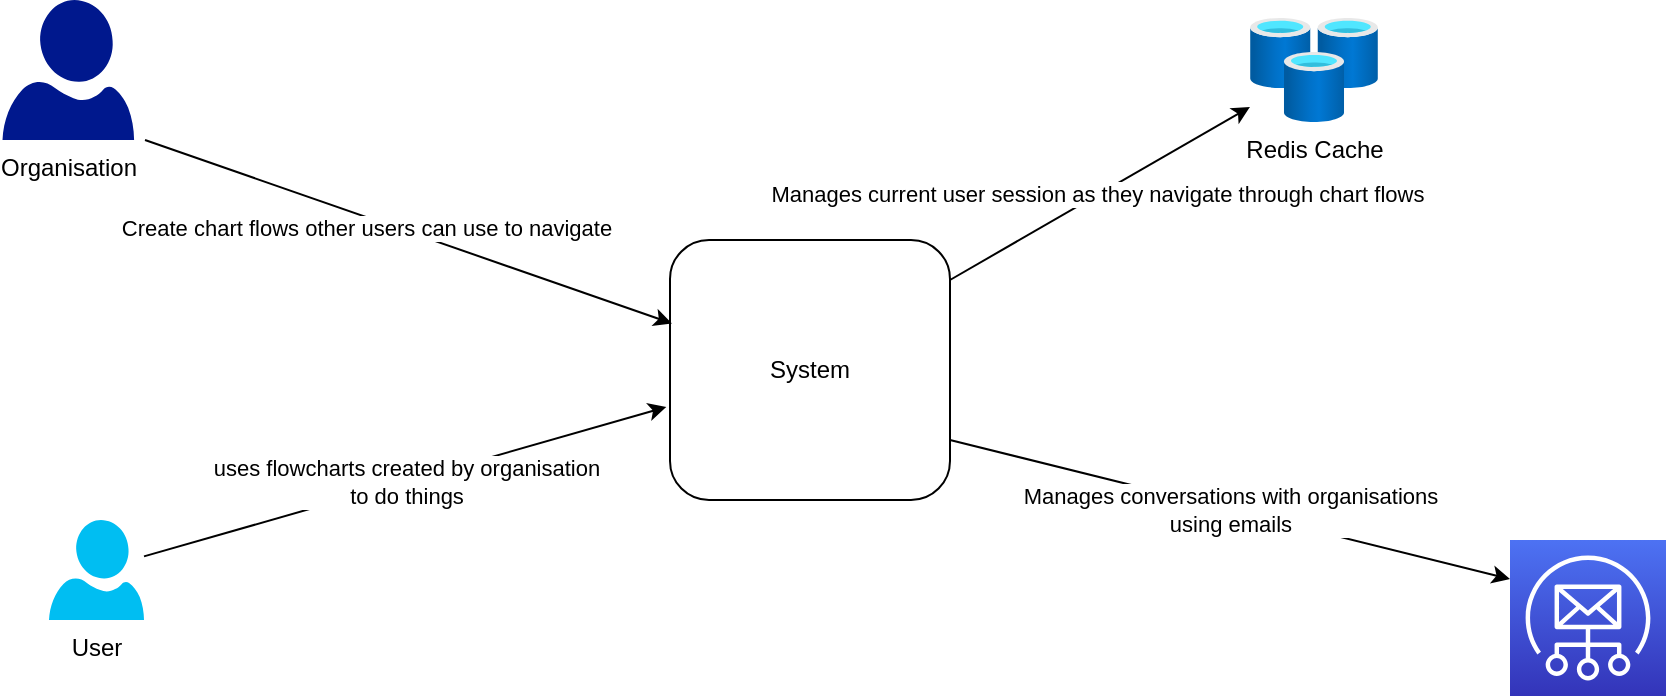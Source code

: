<mxfile>
    <diagram id="wTqUM5rQEH5jCN1iYnMA" name="Page-1">
        <mxGraphModel dx="846" dy="522" grid="1" gridSize="10" guides="1" tooltips="1" connect="1" arrows="1" fold="1" page="1" pageScale="1" pageWidth="827" pageHeight="1169" math="0" shadow="0">
            <root>
                <mxCell id="0"/>
                <mxCell id="1" parent="0"/>
                <mxCell id="2" value="System&lt;br&gt;" style="rounded=1;whiteSpace=wrap;html=1;" vertex="1" parent="1">
                    <mxGeometry x="340" y="160" width="140" height="130" as="geometry"/>
                </mxCell>
                <mxCell id="4" value="" style="endArrow=classic;html=1;entryX=0.007;entryY=0.321;entryDx=0;entryDy=0;entryPerimeter=0;" edge="1" parent="1" target="2">
                    <mxGeometry width="50" height="50" relative="1" as="geometry">
                        <mxPoint x="77.5" y="110" as="sourcePoint"/>
                        <mxPoint x="127.5" y="60" as="targetPoint"/>
                    </mxGeometry>
                </mxCell>
                <mxCell id="5" value="Create chart flows other users can use to navigate" style="edgeLabel;html=1;align=center;verticalAlign=middle;resizable=0;points=[];" vertex="1" connectable="0" parent="4">
                    <mxGeometry x="-0.149" y="-5" relative="1" as="geometry">
                        <mxPoint as="offset"/>
                    </mxGeometry>
                </mxCell>
                <mxCell id="14" value="Organisation&lt;br&gt;" style="sketch=0;aspect=fixed;pointerEvents=1;shadow=0;dashed=0;html=1;strokeColor=none;labelPosition=center;verticalLabelPosition=bottom;verticalAlign=top;align=center;fillColor=#00188D;shape=mxgraph.azure.user" vertex="1" parent="1">
                    <mxGeometry x="6.25" y="40" width="65.8" height="70" as="geometry"/>
                </mxCell>
                <mxCell id="15" value="User&lt;br&gt;" style="verticalLabelPosition=bottom;html=1;verticalAlign=top;align=center;strokeColor=none;fillColor=#00BEF2;shape=mxgraph.azure.user;" vertex="1" parent="1">
                    <mxGeometry x="29.5" y="300" width="47.5" height="50" as="geometry"/>
                </mxCell>
                <mxCell id="16" value="uses flowcharts created by organisation&lt;br&gt;to do things" style="endArrow=classic;html=1;entryX=-0.013;entryY=0.642;entryDx=0;entryDy=0;entryPerimeter=0;" edge="1" parent="1" source="15" target="2">
                    <mxGeometry width="50" height="50" relative="1" as="geometry">
                        <mxPoint x="250" y="290" as="sourcePoint"/>
                        <mxPoint x="200" y="290" as="targetPoint"/>
                    </mxGeometry>
                </mxCell>
                <mxCell id="17" value="Redis Cache" style="aspect=fixed;html=1;points=[];align=center;image;fontSize=12;image=img/lib/azure2/databases/Cache_Redis.svg;" vertex="1" parent="1">
                    <mxGeometry x="630" y="49" width="64" height="52" as="geometry"/>
                </mxCell>
                <mxCell id="18" value="Manages current user session as they navigate through chart flows&amp;nbsp;" style="endArrow=classic;html=1;" edge="1" parent="1" target="17">
                    <mxGeometry x="0.005" width="50" height="50" relative="1" as="geometry">
                        <mxPoint x="480" y="180" as="sourcePoint"/>
                        <mxPoint x="530" y="130" as="targetPoint"/>
                        <mxPoint as="offset"/>
                    </mxGeometry>
                </mxCell>
                <mxCell id="20" value="Manages conversations with organisations&lt;br&gt;using emails" style="endArrow=classic;html=1;entryX=0;entryY=0.25;entryDx=0;entryDy=0;entryPerimeter=0;" edge="1" parent="1" target="22">
                    <mxGeometry width="50" height="50" relative="1" as="geometry">
                        <mxPoint x="480" y="260" as="sourcePoint"/>
                        <mxPoint x="680" y="293" as="targetPoint"/>
                    </mxGeometry>
                </mxCell>
                <mxCell id="22" value="" style="sketch=0;points=[[0,0,0],[0.25,0,0],[0.5,0,0],[0.75,0,0],[1,0,0],[0,1,0],[0.25,1,0],[0.5,1,0],[0.75,1,0],[1,1,0],[0,0.25,0],[0,0.5,0],[0,0.75,0],[1,0.25,0],[1,0.5,0],[1,0.75,0]];outlineConnect=0;fontColor=#232F3E;gradientColor=#4D72F3;gradientDirection=north;fillColor=#3334B9;strokeColor=#ffffff;dashed=0;verticalLabelPosition=bottom;verticalAlign=top;align=center;html=1;fontSize=12;fontStyle=0;aspect=fixed;shape=mxgraph.aws4.resourceIcon;resIcon=mxgraph.aws4.simple_email_service;" vertex="1" parent="1">
                    <mxGeometry x="760" y="310" width="78" height="78" as="geometry"/>
                </mxCell>
            </root>
        </mxGraphModel>
    </diagram>
</mxfile>